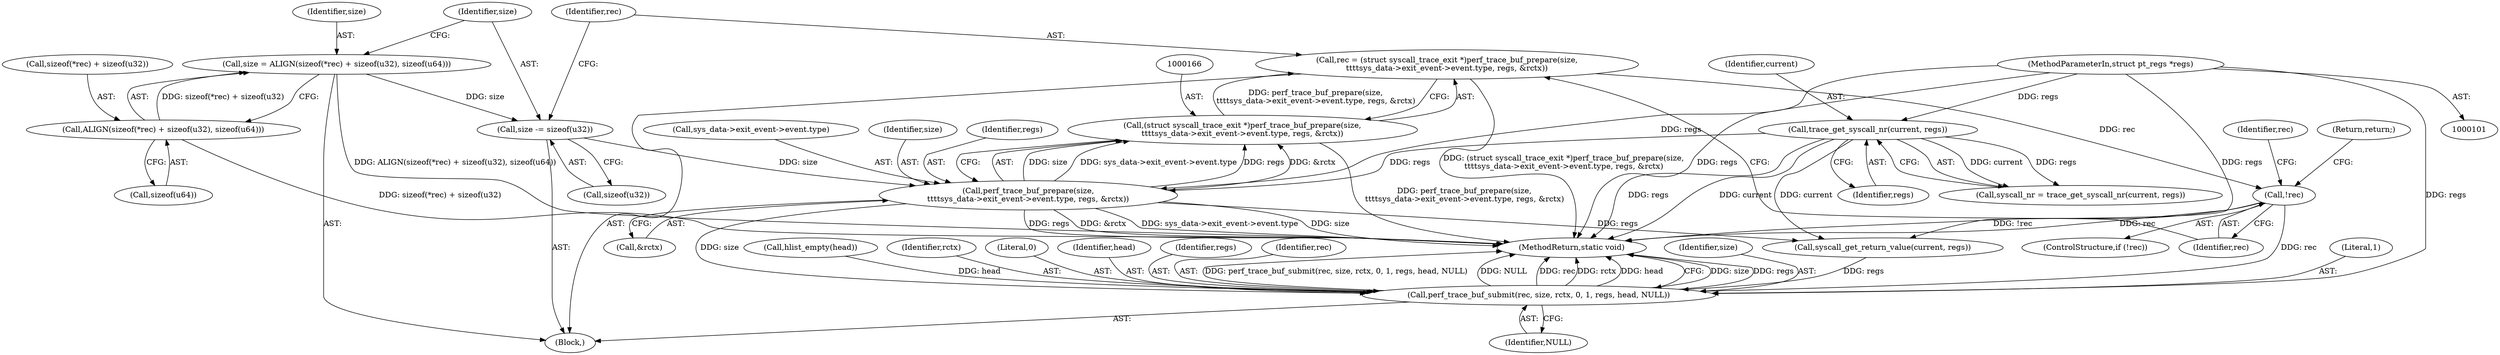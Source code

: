 digraph "0_linux_086ba77a6db00ed858ff07451bedee197df868c9_2@pointer" {
"1000163" [label="(Call,rec = (struct syscall_trace_exit *)perf_trace_buf_prepare(size,\n\t\t\t\tsys_data->exit_event->event.type, regs, &rctx))"];
"1000165" [label="(Call,(struct syscall_trace_exit *)perf_trace_buf_prepare(size,\n\t\t\t\tsys_data->exit_event->event.type, regs, &rctx))"];
"1000167" [label="(Call,perf_trace_buf_prepare(size,\n\t\t\t\tsys_data->exit_event->event.type, regs, &rctx))"];
"1000159" [label="(Call,size -= sizeof(u32))"];
"1000148" [label="(Call,size = ALIGN(sizeof(*rec) + sizeof(u32), sizeof(u64)))"];
"1000150" [label="(Call,ALIGN(sizeof(*rec) + sizeof(u32), sizeof(u64)))"];
"1000114" [label="(Call,trace_get_syscall_nr(current, regs))"];
"1000103" [label="(MethodParameterIn,struct pt_regs *regs)"];
"1000180" [label="(Call,!rec)"];
"1000195" [label="(Call,perf_trace_buf_submit(rec, size, rctx, 0, 1, regs, head, NULL))"];
"1000165" [label="(Call,(struct syscall_trace_exit *)perf_trace_buf_prepare(size,\n\t\t\t\tsys_data->exit_event->event.type, regs, &rctx))"];
"1000197" [label="(Identifier,size)"];
"1000177" [label="(Call,&rctx)"];
"1000112" [label="(Call,syscall_nr = trace_get_syscall_nr(current, regs))"];
"1000164" [label="(Identifier,rec)"];
"1000176" [label="(Identifier,regs)"];
"1000169" [label="(Call,sys_data->exit_event->event.type)"];
"1000195" [label="(Call,perf_trace_buf_submit(rec, size, rctx, 0, 1, regs, head, NULL))"];
"1000116" [label="(Identifier,regs)"];
"1000114" [label="(Call,trace_get_syscall_nr(current, regs))"];
"1000179" [label="(ControlStructure,if (!rec))"];
"1000200" [label="(Literal,1)"];
"1000145" [label="(Call,hlist_empty(head))"];
"1000180" [label="(Call,!rec)"];
"1000148" [label="(Call,size = ALIGN(sizeof(*rec) + sizeof(u32), sizeof(u64)))"];
"1000192" [label="(Call,syscall_get_return_value(current, regs))"];
"1000160" [label="(Identifier,size)"];
"1000198" [label="(Identifier,rctx)"];
"1000103" [label="(MethodParameterIn,struct pt_regs *regs)"];
"1000151" [label="(Call,sizeof(*rec) + sizeof(u32))"];
"1000203" [label="(Identifier,NULL)"];
"1000181" [label="(Identifier,rec)"];
"1000150" [label="(Call,ALIGN(sizeof(*rec) + sizeof(u32), sizeof(u64)))"];
"1000199" [label="(Literal,0)"];
"1000115" [label="(Identifier,current)"];
"1000167" [label="(Call,perf_trace_buf_prepare(size,\n\t\t\t\tsys_data->exit_event->event.type, regs, &rctx))"];
"1000149" [label="(Identifier,size)"];
"1000202" [label="(Identifier,head)"];
"1000185" [label="(Identifier,rec)"];
"1000105" [label="(Block,)"];
"1000204" [label="(MethodReturn,static void)"];
"1000161" [label="(Call,sizeof(u32))"];
"1000157" [label="(Call,sizeof(u64))"];
"1000201" [label="(Identifier,regs)"];
"1000196" [label="(Identifier,rec)"];
"1000168" [label="(Identifier,size)"];
"1000159" [label="(Call,size -= sizeof(u32))"];
"1000182" [label="(Return,return;)"];
"1000163" [label="(Call,rec = (struct syscall_trace_exit *)perf_trace_buf_prepare(size,\n\t\t\t\tsys_data->exit_event->event.type, regs, &rctx))"];
"1000163" -> "1000105"  [label="AST: "];
"1000163" -> "1000165"  [label="CFG: "];
"1000164" -> "1000163"  [label="AST: "];
"1000165" -> "1000163"  [label="AST: "];
"1000181" -> "1000163"  [label="CFG: "];
"1000163" -> "1000204"  [label="DDG: (struct syscall_trace_exit *)perf_trace_buf_prepare(size,\n\t\t\t\tsys_data->exit_event->event.type, regs, &rctx)"];
"1000165" -> "1000163"  [label="DDG: perf_trace_buf_prepare(size,\n\t\t\t\tsys_data->exit_event->event.type, regs, &rctx)"];
"1000163" -> "1000180"  [label="DDG: rec"];
"1000165" -> "1000167"  [label="CFG: "];
"1000166" -> "1000165"  [label="AST: "];
"1000167" -> "1000165"  [label="AST: "];
"1000165" -> "1000204"  [label="DDG: perf_trace_buf_prepare(size,\n\t\t\t\tsys_data->exit_event->event.type, regs, &rctx)"];
"1000167" -> "1000165"  [label="DDG: size"];
"1000167" -> "1000165"  [label="DDG: sys_data->exit_event->event.type"];
"1000167" -> "1000165"  [label="DDG: regs"];
"1000167" -> "1000165"  [label="DDG: &rctx"];
"1000167" -> "1000177"  [label="CFG: "];
"1000168" -> "1000167"  [label="AST: "];
"1000169" -> "1000167"  [label="AST: "];
"1000176" -> "1000167"  [label="AST: "];
"1000177" -> "1000167"  [label="AST: "];
"1000167" -> "1000204"  [label="DDG: sys_data->exit_event->event.type"];
"1000167" -> "1000204"  [label="DDG: size"];
"1000167" -> "1000204"  [label="DDG: regs"];
"1000167" -> "1000204"  [label="DDG: &rctx"];
"1000159" -> "1000167"  [label="DDG: size"];
"1000114" -> "1000167"  [label="DDG: regs"];
"1000103" -> "1000167"  [label="DDG: regs"];
"1000167" -> "1000192"  [label="DDG: regs"];
"1000167" -> "1000195"  [label="DDG: size"];
"1000159" -> "1000105"  [label="AST: "];
"1000159" -> "1000161"  [label="CFG: "];
"1000160" -> "1000159"  [label="AST: "];
"1000161" -> "1000159"  [label="AST: "];
"1000164" -> "1000159"  [label="CFG: "];
"1000148" -> "1000159"  [label="DDG: size"];
"1000148" -> "1000105"  [label="AST: "];
"1000148" -> "1000150"  [label="CFG: "];
"1000149" -> "1000148"  [label="AST: "];
"1000150" -> "1000148"  [label="AST: "];
"1000160" -> "1000148"  [label="CFG: "];
"1000148" -> "1000204"  [label="DDG: ALIGN(sizeof(*rec) + sizeof(u32), sizeof(u64))"];
"1000150" -> "1000148"  [label="DDG: sizeof(*rec) + sizeof(u32)"];
"1000150" -> "1000157"  [label="CFG: "];
"1000151" -> "1000150"  [label="AST: "];
"1000157" -> "1000150"  [label="AST: "];
"1000150" -> "1000204"  [label="DDG: sizeof(*rec) + sizeof(u32)"];
"1000114" -> "1000112"  [label="AST: "];
"1000114" -> "1000116"  [label="CFG: "];
"1000115" -> "1000114"  [label="AST: "];
"1000116" -> "1000114"  [label="AST: "];
"1000112" -> "1000114"  [label="CFG: "];
"1000114" -> "1000204"  [label="DDG: current"];
"1000114" -> "1000204"  [label="DDG: regs"];
"1000114" -> "1000112"  [label="DDG: current"];
"1000114" -> "1000112"  [label="DDG: regs"];
"1000103" -> "1000114"  [label="DDG: regs"];
"1000114" -> "1000192"  [label="DDG: current"];
"1000103" -> "1000101"  [label="AST: "];
"1000103" -> "1000204"  [label="DDG: regs"];
"1000103" -> "1000192"  [label="DDG: regs"];
"1000103" -> "1000195"  [label="DDG: regs"];
"1000180" -> "1000179"  [label="AST: "];
"1000180" -> "1000181"  [label="CFG: "];
"1000181" -> "1000180"  [label="AST: "];
"1000182" -> "1000180"  [label="CFG: "];
"1000185" -> "1000180"  [label="CFG: "];
"1000180" -> "1000204"  [label="DDG: rec"];
"1000180" -> "1000204"  [label="DDG: !rec"];
"1000180" -> "1000195"  [label="DDG: rec"];
"1000195" -> "1000105"  [label="AST: "];
"1000195" -> "1000203"  [label="CFG: "];
"1000196" -> "1000195"  [label="AST: "];
"1000197" -> "1000195"  [label="AST: "];
"1000198" -> "1000195"  [label="AST: "];
"1000199" -> "1000195"  [label="AST: "];
"1000200" -> "1000195"  [label="AST: "];
"1000201" -> "1000195"  [label="AST: "];
"1000202" -> "1000195"  [label="AST: "];
"1000203" -> "1000195"  [label="AST: "];
"1000204" -> "1000195"  [label="CFG: "];
"1000195" -> "1000204"  [label="DDG: size"];
"1000195" -> "1000204"  [label="DDG: regs"];
"1000195" -> "1000204"  [label="DDG: perf_trace_buf_submit(rec, size, rctx, 0, 1, regs, head, NULL)"];
"1000195" -> "1000204"  [label="DDG: NULL"];
"1000195" -> "1000204"  [label="DDG: rec"];
"1000195" -> "1000204"  [label="DDG: rctx"];
"1000195" -> "1000204"  [label="DDG: head"];
"1000192" -> "1000195"  [label="DDG: regs"];
"1000145" -> "1000195"  [label="DDG: head"];
}
